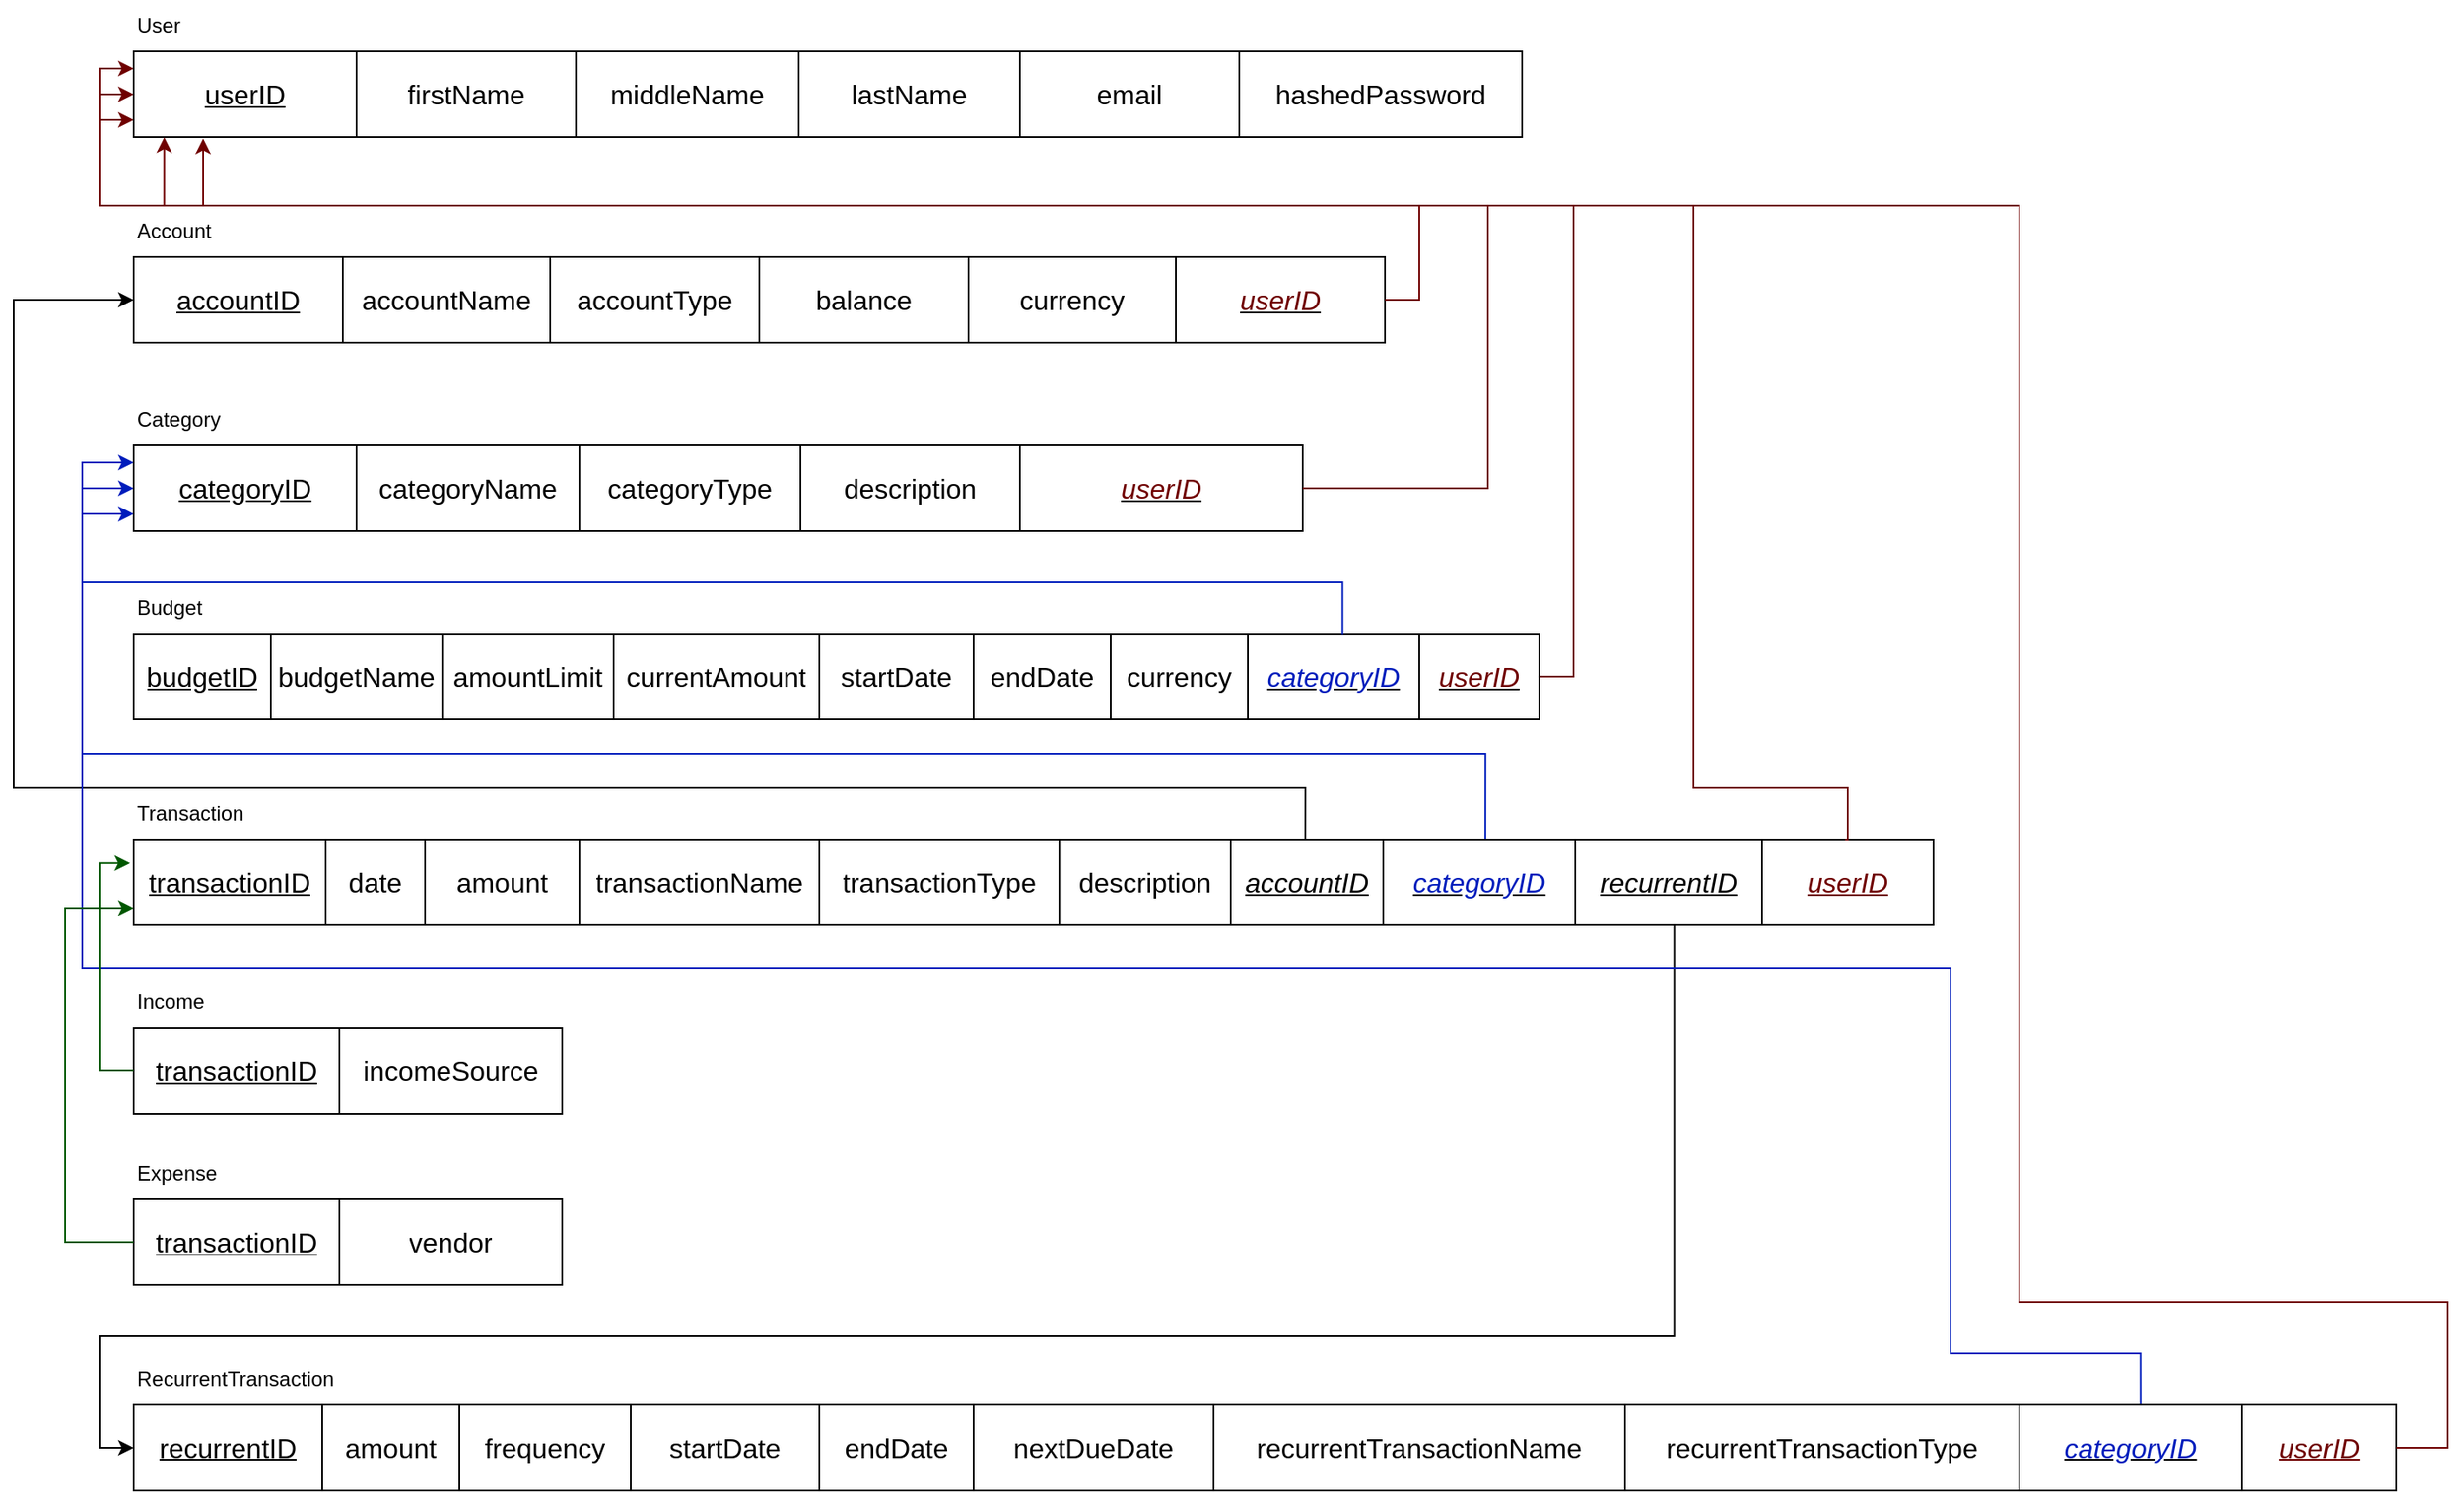 <mxfile version="28.2.1">
  <diagram name="Page-1" id="-Z8uPkYC_VJc0NKGcOIi">
    <mxGraphModel dx="2951" dy="1584" grid="1" gridSize="10" guides="1" tooltips="1" connect="1" arrows="1" fold="1" page="1" pageScale="1" pageWidth="1920" pageHeight="1200" math="0" shadow="0">
      <root>
        <mxCell id="0" />
        <mxCell id="1" parent="0" />
        <mxCell id="GvEmqiyRO5GbLfrJit3r-1" value="" style="shape=table;startSize=0;container=1;collapsible=0;childLayout=tableLayout;fontSize=16;fontStyle=2" vertex="1" parent="1">
          <mxGeometry x="320" y="315" width="730" height="50" as="geometry" />
        </mxCell>
        <mxCell id="GvEmqiyRO5GbLfrJit3r-2" value="" style="shape=tableRow;horizontal=0;startSize=0;swimlaneHead=0;swimlaneBody=0;strokeColor=inherit;top=0;left=0;bottom=0;right=0;collapsible=0;dropTarget=0;fillColor=none;points=[[0,0.5],[1,0.5]];portConstraint=eastwest;fontSize=16;" vertex="1" parent="GvEmqiyRO5GbLfrJit3r-1">
          <mxGeometry width="730" height="50" as="geometry" />
        </mxCell>
        <mxCell id="GvEmqiyRO5GbLfrJit3r-3" value="&lt;font&gt;&lt;u&gt;accountID&lt;/u&gt;&lt;/font&gt;" style="shape=partialRectangle;html=1;whiteSpace=wrap;connectable=0;strokeColor=inherit;overflow=hidden;fillColor=none;top=0;left=0;bottom=0;right=0;pointerEvents=1;fontSize=16;" vertex="1" parent="GvEmqiyRO5GbLfrJit3r-2">
          <mxGeometry width="122" height="50" as="geometry">
            <mxRectangle width="122" height="50" as="alternateBounds" />
          </mxGeometry>
        </mxCell>
        <mxCell id="GvEmqiyRO5GbLfrJit3r-4" value="accountName" style="shape=partialRectangle;html=1;whiteSpace=wrap;connectable=0;strokeColor=inherit;overflow=hidden;fillColor=none;top=0;left=0;bottom=0;right=0;pointerEvents=1;fontSize=16;" vertex="1" parent="GvEmqiyRO5GbLfrJit3r-2">
          <mxGeometry x="122" width="121" height="50" as="geometry">
            <mxRectangle width="121" height="50" as="alternateBounds" />
          </mxGeometry>
        </mxCell>
        <mxCell id="GvEmqiyRO5GbLfrJit3r-5" value="accountType" style="shape=partialRectangle;html=1;whiteSpace=wrap;connectable=0;strokeColor=inherit;overflow=hidden;fillColor=none;top=0;left=0;bottom=0;right=0;pointerEvents=1;fontSize=16;" vertex="1" parent="GvEmqiyRO5GbLfrJit3r-2">
          <mxGeometry x="243" width="122" height="50" as="geometry">
            <mxRectangle width="122" height="50" as="alternateBounds" />
          </mxGeometry>
        </mxCell>
        <mxCell id="GvEmqiyRO5GbLfrJit3r-14" value="balance" style="shape=partialRectangle;html=1;whiteSpace=wrap;connectable=0;strokeColor=inherit;overflow=hidden;fillColor=none;top=0;left=0;bottom=0;right=0;pointerEvents=1;fontSize=16;" vertex="1" parent="GvEmqiyRO5GbLfrJit3r-2">
          <mxGeometry x="365" width="122" height="50" as="geometry">
            <mxRectangle width="122" height="50" as="alternateBounds" />
          </mxGeometry>
        </mxCell>
        <mxCell id="GvEmqiyRO5GbLfrJit3r-15" value="currency" style="shape=partialRectangle;html=1;whiteSpace=wrap;connectable=0;strokeColor=inherit;overflow=hidden;fillColor=none;top=0;left=0;bottom=0;right=0;pointerEvents=1;fontSize=16;" vertex="1" parent="GvEmqiyRO5GbLfrJit3r-2">
          <mxGeometry x="487" width="121" height="50" as="geometry">
            <mxRectangle width="121" height="50" as="alternateBounds" />
          </mxGeometry>
        </mxCell>
        <mxCell id="GvEmqiyRO5GbLfrJit3r-16" value="&lt;i&gt;&lt;u&gt;&lt;font style=&quot;color: rgb(111, 0, 0);&quot;&gt;userID&lt;/font&gt;&lt;/u&gt;&lt;/i&gt;" style="shape=partialRectangle;html=1;whiteSpace=wrap;connectable=0;strokeColor=inherit;overflow=hidden;fillColor=none;top=0;left=0;bottom=0;right=0;pointerEvents=1;fontSize=16;" vertex="1" parent="GvEmqiyRO5GbLfrJit3r-2">
          <mxGeometry x="608" width="122" height="50" as="geometry">
            <mxRectangle width="122" height="50" as="alternateBounds" />
          </mxGeometry>
        </mxCell>
        <mxCell id="GvEmqiyRO5GbLfrJit3r-17" value="" style="shape=table;startSize=0;container=1;collapsible=0;childLayout=tableLayout;fontSize=16;fontStyle=2" vertex="1" parent="1">
          <mxGeometry x="320" y="195" width="810" height="50" as="geometry" />
        </mxCell>
        <mxCell id="GvEmqiyRO5GbLfrJit3r-18" value="" style="shape=tableRow;horizontal=0;startSize=0;swimlaneHead=0;swimlaneBody=0;strokeColor=inherit;top=0;left=0;bottom=0;right=0;collapsible=0;dropTarget=0;fillColor=none;points=[[0,0.5],[1,0.5]];portConstraint=eastwest;fontSize=16;" vertex="1" parent="GvEmqiyRO5GbLfrJit3r-17">
          <mxGeometry width="810" height="50" as="geometry" />
        </mxCell>
        <mxCell id="GvEmqiyRO5GbLfrJit3r-19" value="&lt;u&gt;userID&lt;/u&gt;" style="shape=partialRectangle;html=1;whiteSpace=wrap;connectable=0;strokeColor=inherit;overflow=hidden;fillColor=none;top=0;left=0;bottom=0;right=0;pointerEvents=1;fontSize=16;" vertex="1" parent="GvEmqiyRO5GbLfrJit3r-18">
          <mxGeometry width="130" height="50" as="geometry">
            <mxRectangle width="130" height="50" as="alternateBounds" />
          </mxGeometry>
        </mxCell>
        <mxCell id="GvEmqiyRO5GbLfrJit3r-20" value="firstName" style="shape=partialRectangle;html=1;whiteSpace=wrap;connectable=0;strokeColor=inherit;overflow=hidden;fillColor=none;top=0;left=0;bottom=0;right=0;pointerEvents=1;fontSize=16;" vertex="1" parent="GvEmqiyRO5GbLfrJit3r-18">
          <mxGeometry x="130" width="128" height="50" as="geometry">
            <mxRectangle width="128" height="50" as="alternateBounds" />
          </mxGeometry>
        </mxCell>
        <mxCell id="GvEmqiyRO5GbLfrJit3r-21" value="middleName" style="shape=partialRectangle;html=1;whiteSpace=wrap;connectable=0;strokeColor=inherit;overflow=hidden;fillColor=none;top=0;left=0;bottom=0;right=0;pointerEvents=1;fontSize=16;" vertex="1" parent="GvEmqiyRO5GbLfrJit3r-18">
          <mxGeometry x="258" width="130" height="50" as="geometry">
            <mxRectangle width="130" height="50" as="alternateBounds" />
          </mxGeometry>
        </mxCell>
        <mxCell id="GvEmqiyRO5GbLfrJit3r-22" value="lastName" style="shape=partialRectangle;html=1;whiteSpace=wrap;connectable=0;strokeColor=inherit;overflow=hidden;fillColor=none;top=0;left=0;bottom=0;right=0;pointerEvents=1;fontSize=16;" vertex="1" parent="GvEmqiyRO5GbLfrJit3r-18">
          <mxGeometry x="388" width="129" height="50" as="geometry">
            <mxRectangle width="129" height="50" as="alternateBounds" />
          </mxGeometry>
        </mxCell>
        <mxCell id="GvEmqiyRO5GbLfrJit3r-23" value="email" style="shape=partialRectangle;html=1;whiteSpace=wrap;connectable=0;strokeColor=inherit;overflow=hidden;fillColor=none;top=0;left=0;bottom=0;right=0;pointerEvents=1;fontSize=16;" vertex="1" parent="GvEmqiyRO5GbLfrJit3r-18">
          <mxGeometry x="517" width="128" height="50" as="geometry">
            <mxRectangle width="128" height="50" as="alternateBounds" />
          </mxGeometry>
        </mxCell>
        <mxCell id="GvEmqiyRO5GbLfrJit3r-24" value="hashedPassword" style="shape=partialRectangle;html=1;whiteSpace=wrap;connectable=0;strokeColor=inherit;overflow=hidden;fillColor=none;top=0;left=0;bottom=0;right=0;pointerEvents=1;fontSize=16;" vertex="1" parent="GvEmqiyRO5GbLfrJit3r-18">
          <mxGeometry x="645" width="165" height="50" as="geometry">
            <mxRectangle width="165" height="50" as="alternateBounds" />
          </mxGeometry>
        </mxCell>
        <mxCell id="GvEmqiyRO5GbLfrJit3r-26" value="" style="shape=table;startSize=0;container=1;collapsible=0;childLayout=tableLayout;fontSize=16;fontStyle=2" vertex="1" parent="1">
          <mxGeometry x="320" y="425" width="682" height="50" as="geometry" />
        </mxCell>
        <mxCell id="GvEmqiyRO5GbLfrJit3r-27" value="" style="shape=tableRow;horizontal=0;startSize=0;swimlaneHead=0;swimlaneBody=0;strokeColor=inherit;top=0;left=0;bottom=0;right=0;collapsible=0;dropTarget=0;fillColor=none;points=[[0,0.5],[1,0.5]];portConstraint=eastwest;fontSize=16;" vertex="1" parent="GvEmqiyRO5GbLfrJit3r-26">
          <mxGeometry width="682" height="50" as="geometry" />
        </mxCell>
        <mxCell id="GvEmqiyRO5GbLfrJit3r-28" value="&lt;u&gt;categoryID&lt;/u&gt;" style="shape=partialRectangle;html=1;whiteSpace=wrap;connectable=0;strokeColor=inherit;overflow=hidden;fillColor=none;top=0;left=0;bottom=0;right=0;pointerEvents=1;fontSize=16;" vertex="1" parent="GvEmqiyRO5GbLfrJit3r-27">
          <mxGeometry width="130" height="50" as="geometry">
            <mxRectangle width="130" height="50" as="alternateBounds" />
          </mxGeometry>
        </mxCell>
        <mxCell id="GvEmqiyRO5GbLfrJit3r-30" value="categoryName" style="shape=partialRectangle;html=1;whiteSpace=wrap;connectable=0;strokeColor=inherit;overflow=hidden;fillColor=none;top=0;left=0;bottom=0;right=0;pointerEvents=1;fontSize=16;" vertex="1" parent="GvEmqiyRO5GbLfrJit3r-27">
          <mxGeometry x="130" width="130" height="50" as="geometry">
            <mxRectangle width="130" height="50" as="alternateBounds" />
          </mxGeometry>
        </mxCell>
        <mxCell id="GvEmqiyRO5GbLfrJit3r-31" value="categoryType" style="shape=partialRectangle;html=1;whiteSpace=wrap;connectable=0;strokeColor=inherit;overflow=hidden;fillColor=none;top=0;left=0;bottom=0;right=0;pointerEvents=1;fontSize=16;" vertex="1" parent="GvEmqiyRO5GbLfrJit3r-27">
          <mxGeometry x="260" width="129" height="50" as="geometry">
            <mxRectangle width="129" height="50" as="alternateBounds" />
          </mxGeometry>
        </mxCell>
        <mxCell id="GvEmqiyRO5GbLfrJit3r-32" value="description" style="shape=partialRectangle;html=1;whiteSpace=wrap;connectable=0;strokeColor=inherit;overflow=hidden;fillColor=none;top=0;left=0;bottom=0;right=0;pointerEvents=1;fontSize=16;" vertex="1" parent="GvEmqiyRO5GbLfrJit3r-27">
          <mxGeometry x="389" width="128" height="50" as="geometry">
            <mxRectangle width="128" height="50" as="alternateBounds" />
          </mxGeometry>
        </mxCell>
        <mxCell id="GvEmqiyRO5GbLfrJit3r-33" value="&lt;i&gt;&lt;u&gt;&lt;font style=&quot;color: rgb(111, 0, 0);&quot;&gt;userID&lt;/font&gt;&lt;/u&gt;&lt;/i&gt;" style="shape=partialRectangle;html=1;whiteSpace=wrap;connectable=0;strokeColor=inherit;overflow=hidden;fillColor=none;top=0;left=0;bottom=0;right=0;pointerEvents=1;fontSize=16;" vertex="1" parent="GvEmqiyRO5GbLfrJit3r-27">
          <mxGeometry x="517" width="165" height="50" as="geometry">
            <mxRectangle width="165" height="50" as="alternateBounds" />
          </mxGeometry>
        </mxCell>
        <mxCell id="GvEmqiyRO5GbLfrJit3r-34" value="" style="shape=table;startSize=0;container=1;collapsible=0;childLayout=tableLayout;fontSize=16;fontStyle=0" vertex="1" parent="1">
          <mxGeometry x="320" y="535" width="820" height="50" as="geometry" />
        </mxCell>
        <mxCell id="GvEmqiyRO5GbLfrJit3r-35" value="" style="shape=tableRow;horizontal=0;startSize=0;swimlaneHead=0;swimlaneBody=0;strokeColor=inherit;top=0;left=0;bottom=0;right=0;collapsible=0;dropTarget=0;fillColor=none;points=[[0,0.5],[1,0.5]];portConstraint=eastwest;fontSize=16;" vertex="1" parent="GvEmqiyRO5GbLfrJit3r-34">
          <mxGeometry width="820" height="50" as="geometry" />
        </mxCell>
        <mxCell id="GvEmqiyRO5GbLfrJit3r-36" value="&lt;u&gt;budgetID&lt;/u&gt;" style="shape=partialRectangle;html=1;whiteSpace=wrap;connectable=0;strokeColor=inherit;overflow=hidden;fillColor=none;top=0;left=0;bottom=0;right=0;pointerEvents=1;fontSize=16;" vertex="1" parent="GvEmqiyRO5GbLfrJit3r-35">
          <mxGeometry width="80" height="50" as="geometry">
            <mxRectangle width="80" height="50" as="alternateBounds" />
          </mxGeometry>
        </mxCell>
        <mxCell id="GvEmqiyRO5GbLfrJit3r-37" value="budgetName" style="shape=partialRectangle;html=1;whiteSpace=wrap;connectable=0;strokeColor=inherit;overflow=hidden;fillColor=none;top=0;left=0;bottom=0;right=0;pointerEvents=1;fontSize=16;" vertex="1" parent="GvEmqiyRO5GbLfrJit3r-35">
          <mxGeometry x="80" width="100" height="50" as="geometry">
            <mxRectangle width="100" height="50" as="alternateBounds" />
          </mxGeometry>
        </mxCell>
        <mxCell id="GvEmqiyRO5GbLfrJit3r-38" value="amountLimit" style="shape=partialRectangle;html=1;whiteSpace=wrap;connectable=0;strokeColor=inherit;overflow=hidden;fillColor=none;top=0;left=0;bottom=0;right=0;pointerEvents=1;fontSize=16;" vertex="1" parent="GvEmqiyRO5GbLfrJit3r-35">
          <mxGeometry x="180" width="100" height="50" as="geometry">
            <mxRectangle width="100" height="50" as="alternateBounds" />
          </mxGeometry>
        </mxCell>
        <mxCell id="GvEmqiyRO5GbLfrJit3r-39" value="currentAmount" style="shape=partialRectangle;html=1;whiteSpace=wrap;connectable=0;strokeColor=inherit;overflow=hidden;fillColor=none;top=0;left=0;bottom=0;right=0;pointerEvents=1;fontSize=16;" vertex="1" parent="GvEmqiyRO5GbLfrJit3r-35">
          <mxGeometry x="280" width="120" height="50" as="geometry">
            <mxRectangle width="120" height="50" as="alternateBounds" />
          </mxGeometry>
        </mxCell>
        <mxCell id="GvEmqiyRO5GbLfrJit3r-40" value="startDate" style="shape=partialRectangle;html=1;whiteSpace=wrap;connectable=0;strokeColor=inherit;overflow=hidden;fillColor=none;top=0;left=0;bottom=0;right=0;pointerEvents=1;fontSize=16;" vertex="1" parent="GvEmqiyRO5GbLfrJit3r-35">
          <mxGeometry x="400" width="90" height="50" as="geometry">
            <mxRectangle width="90" height="50" as="alternateBounds" />
          </mxGeometry>
        </mxCell>
        <mxCell id="GvEmqiyRO5GbLfrJit3r-41" value="endDate" style="shape=partialRectangle;html=1;whiteSpace=wrap;connectable=0;strokeColor=inherit;overflow=hidden;fillColor=none;top=0;left=0;bottom=0;right=0;pointerEvents=1;fontSize=16;" vertex="1" parent="GvEmqiyRO5GbLfrJit3r-35">
          <mxGeometry x="490" width="80" height="50" as="geometry">
            <mxRectangle width="80" height="50" as="alternateBounds" />
          </mxGeometry>
        </mxCell>
        <mxCell id="GvEmqiyRO5GbLfrJit3r-42" value="currency" style="shape=partialRectangle;html=1;whiteSpace=wrap;connectable=0;strokeColor=inherit;overflow=hidden;fillColor=none;top=0;left=0;bottom=0;right=0;pointerEvents=1;fontSize=16;" vertex="1" parent="GvEmqiyRO5GbLfrJit3r-35">
          <mxGeometry x="570" width="80" height="50" as="geometry">
            <mxRectangle width="80" height="50" as="alternateBounds" />
          </mxGeometry>
        </mxCell>
        <mxCell id="GvEmqiyRO5GbLfrJit3r-43" value="&lt;i&gt;&lt;u&gt;&lt;font style=&quot;color: rgb(0, 29, 188);&quot;&gt;categoryID&lt;/font&gt;&lt;/u&gt;&lt;/i&gt;" style="shape=partialRectangle;html=1;whiteSpace=wrap;connectable=0;strokeColor=inherit;overflow=hidden;fillColor=none;top=0;left=0;bottom=0;right=0;pointerEvents=1;fontSize=16;" vertex="1" parent="GvEmqiyRO5GbLfrJit3r-35">
          <mxGeometry x="650" width="100" height="50" as="geometry">
            <mxRectangle width="100" height="50" as="alternateBounds" />
          </mxGeometry>
        </mxCell>
        <mxCell id="GvEmqiyRO5GbLfrJit3r-44" value="&lt;i&gt;&lt;u&gt;&lt;font style=&quot;color: rgb(111, 0, 0);&quot;&gt;userID&lt;/font&gt;&lt;/u&gt;&lt;/i&gt;" style="shape=partialRectangle;html=1;whiteSpace=wrap;connectable=0;strokeColor=inherit;overflow=hidden;fillColor=none;top=0;left=0;bottom=0;right=0;pointerEvents=1;fontSize=16;" vertex="1" parent="GvEmqiyRO5GbLfrJit3r-35">
          <mxGeometry x="750" width="70" height="50" as="geometry">
            <mxRectangle width="70" height="50" as="alternateBounds" />
          </mxGeometry>
        </mxCell>
        <mxCell id="GvEmqiyRO5GbLfrJit3r-106" style="edgeStyle=orthogonalEdgeStyle;rounded=0;orthogonalLoop=1;jettySize=auto;html=1;exitX=0.856;exitY=0.98;exitDx=0;exitDy=0;exitPerimeter=0;" edge="1" parent="1" source="GvEmqiyRO5GbLfrJit3r-46" target="GvEmqiyRO5GbLfrJit3r-84">
          <mxGeometry relative="1" as="geometry">
            <Array as="points">
              <mxPoint x="1219" y="945" />
              <mxPoint x="300" y="945" />
              <mxPoint x="300" y="1010" />
            </Array>
          </mxGeometry>
        </mxCell>
        <mxCell id="GvEmqiyRO5GbLfrJit3r-107" style="edgeStyle=orthogonalEdgeStyle;rounded=0;orthogonalLoop=1;jettySize=auto;html=1;entryX=0;entryY=0.2;entryDx=0;entryDy=0;exitX=0.751;exitY=0.004;exitDx=0;exitDy=0;exitPerimeter=0;entryPerimeter=0;fillColor=#0050ef;strokeColor=#001DBC;" edge="1" parent="1" source="GvEmqiyRO5GbLfrJit3r-46" target="GvEmqiyRO5GbLfrJit3r-27">
          <mxGeometry relative="1" as="geometry">
            <Array as="points">
              <mxPoint x="1109" y="605" />
              <mxPoint x="290" y="605" />
              <mxPoint x="290" y="435" />
            </Array>
          </mxGeometry>
        </mxCell>
        <mxCell id="GvEmqiyRO5GbLfrJit3r-109" style="edgeStyle=orthogonalEdgeStyle;rounded=0;orthogonalLoop=1;jettySize=auto;html=1;entryX=0;entryY=0.5;entryDx=0;entryDy=0;exitX=0.651;exitY=0.02;exitDx=0;exitDy=0;exitPerimeter=0;" edge="1" parent="1" source="GvEmqiyRO5GbLfrJit3r-46" target="GvEmqiyRO5GbLfrJit3r-2">
          <mxGeometry relative="1" as="geometry">
            <Array as="points">
              <mxPoint x="1004" y="625" />
              <mxPoint x="250" y="625" />
              <mxPoint x="250" y="340" />
            </Array>
          </mxGeometry>
        </mxCell>
        <mxCell id="GvEmqiyRO5GbLfrJit3r-45" value="" style="shape=table;startSize=0;container=1;collapsible=0;childLayout=tableLayout;fontSize=16;fontStyle=0" vertex="1" parent="1">
          <mxGeometry x="320" y="655" width="1050" height="50" as="geometry" />
        </mxCell>
        <mxCell id="GvEmqiyRO5GbLfrJit3r-46" value="" style="shape=tableRow;horizontal=0;startSize=0;swimlaneHead=0;swimlaneBody=0;strokeColor=inherit;top=0;left=0;bottom=0;right=0;collapsible=0;dropTarget=0;fillColor=none;points=[[0,0.5],[1,0.5]];portConstraint=eastwest;fontSize=16;" vertex="1" parent="GvEmqiyRO5GbLfrJit3r-45">
          <mxGeometry width="1050" height="50" as="geometry" />
        </mxCell>
        <mxCell id="GvEmqiyRO5GbLfrJit3r-47" value="&lt;u&gt;transactionID&lt;/u&gt;" style="shape=partialRectangle;html=1;whiteSpace=wrap;connectable=0;strokeColor=inherit;overflow=hidden;fillColor=none;top=0;left=0;bottom=0;right=0;pointerEvents=1;fontSize=16;" vertex="1" parent="GvEmqiyRO5GbLfrJit3r-46">
          <mxGeometry width="112" height="50" as="geometry">
            <mxRectangle width="112" height="50" as="alternateBounds" />
          </mxGeometry>
        </mxCell>
        <mxCell id="GvEmqiyRO5GbLfrJit3r-48" value="date" style="shape=partialRectangle;html=1;whiteSpace=wrap;connectable=0;strokeColor=inherit;overflow=hidden;fillColor=none;top=0;left=0;bottom=0;right=0;pointerEvents=1;fontSize=16;" vertex="1" parent="GvEmqiyRO5GbLfrJit3r-46">
          <mxGeometry x="112" width="58" height="50" as="geometry">
            <mxRectangle width="58" height="50" as="alternateBounds" />
          </mxGeometry>
        </mxCell>
        <mxCell id="GvEmqiyRO5GbLfrJit3r-49" value="amount" style="shape=partialRectangle;html=1;whiteSpace=wrap;connectable=0;strokeColor=inherit;overflow=hidden;fillColor=none;top=0;left=0;bottom=0;right=0;pointerEvents=1;fontSize=16;" vertex="1" parent="GvEmqiyRO5GbLfrJit3r-46">
          <mxGeometry x="170" width="90" height="50" as="geometry">
            <mxRectangle width="90" height="50" as="alternateBounds" />
          </mxGeometry>
        </mxCell>
        <mxCell id="GvEmqiyRO5GbLfrJit3r-50" value="transactionName" style="shape=partialRectangle;html=1;whiteSpace=wrap;connectable=0;strokeColor=inherit;overflow=hidden;fillColor=none;top=0;left=0;bottom=0;right=0;pointerEvents=1;fontSize=16;" vertex="1" parent="GvEmqiyRO5GbLfrJit3r-46">
          <mxGeometry x="260" width="140" height="50" as="geometry">
            <mxRectangle width="140" height="50" as="alternateBounds" />
          </mxGeometry>
        </mxCell>
        <mxCell id="GvEmqiyRO5GbLfrJit3r-51" value="transactionType" style="shape=partialRectangle;html=1;whiteSpace=wrap;connectable=0;strokeColor=inherit;overflow=hidden;fillColor=none;top=0;left=0;bottom=0;right=0;pointerEvents=1;fontSize=16;" vertex="1" parent="GvEmqiyRO5GbLfrJit3r-46">
          <mxGeometry x="400" width="140" height="50" as="geometry">
            <mxRectangle width="140" height="50" as="alternateBounds" />
          </mxGeometry>
        </mxCell>
        <mxCell id="GvEmqiyRO5GbLfrJit3r-52" value="description" style="shape=partialRectangle;html=1;whiteSpace=wrap;connectable=0;strokeColor=inherit;overflow=hidden;fillColor=none;top=0;left=0;bottom=0;right=0;pointerEvents=1;fontSize=16;" vertex="1" parent="GvEmqiyRO5GbLfrJit3r-46">
          <mxGeometry x="540" width="100" height="50" as="geometry">
            <mxRectangle width="100" height="50" as="alternateBounds" />
          </mxGeometry>
        </mxCell>
        <mxCell id="GvEmqiyRO5GbLfrJit3r-53" value="&lt;i style=&quot;&quot;&gt;&lt;u style=&quot;&quot;&gt;accountID&lt;/u&gt;&lt;/i&gt;" style="shape=partialRectangle;html=1;whiteSpace=wrap;connectable=0;strokeColor=inherit;overflow=hidden;fillColor=none;top=0;left=0;bottom=0;right=0;pointerEvents=1;fontSize=16;" vertex="1" parent="GvEmqiyRO5GbLfrJit3r-46">
          <mxGeometry x="640" width="89" height="50" as="geometry">
            <mxRectangle width="89" height="50" as="alternateBounds" />
          </mxGeometry>
        </mxCell>
        <mxCell id="GvEmqiyRO5GbLfrJit3r-54" value="&lt;i&gt;&lt;u&gt;&lt;font style=&quot;color: rgb(0, 29, 188);&quot;&gt;categoryID&lt;/font&gt;&lt;/u&gt;&lt;/i&gt;" style="shape=partialRectangle;html=1;whiteSpace=wrap;connectable=0;strokeColor=inherit;overflow=hidden;fillColor=none;top=0;left=0;bottom=0;right=0;pointerEvents=1;fontSize=16;" vertex="1" parent="GvEmqiyRO5GbLfrJit3r-46">
          <mxGeometry x="729" width="112" height="50" as="geometry">
            <mxRectangle width="112" height="50" as="alternateBounds" />
          </mxGeometry>
        </mxCell>
        <mxCell id="GvEmqiyRO5GbLfrJit3r-55" value="&lt;u&gt;&lt;i&gt;recurrentID&lt;/i&gt;&lt;/u&gt;" style="shape=partialRectangle;html=1;whiteSpace=wrap;connectable=0;strokeColor=inherit;overflow=hidden;fillColor=none;top=0;left=0;bottom=0;right=0;pointerEvents=1;fontSize=16;" vertex="1" parent="GvEmqiyRO5GbLfrJit3r-46">
          <mxGeometry x="841" width="109" height="50" as="geometry">
            <mxRectangle width="109" height="50" as="alternateBounds" />
          </mxGeometry>
        </mxCell>
        <mxCell id="GvEmqiyRO5GbLfrJit3r-62" value="&lt;span style=&quot;font-family: monospace; font-size: 0px; text-align: start; text-wrap-mode: nowrap;&quot;&gt;&lt;font style=&quot;color: rgb(111, 0, 0);&quot;&gt;&lt;i style=&quot;font-family: Helvetica; font-size: 16px; text-align: center; text-wrap-mode: wrap;&quot;&gt;&lt;u style=&quot;&quot;&gt;userID&lt;/u&gt;&lt;/i&gt;3CmxGraphModel%3E%3Croot%3E%3CmxCell%20id%3D%220%22%2F%3E%3CmxCell%20id%3D%221%22%20parent%3D%220%22%2F%3E%3CmxCell%20id%3D%222%22%20value%3D%22%26lt%3Bi%26gt%3B%26lt%3Bu%26gt%3BuserID%26lt%3B%2Fu%26gt%3B%26lt%3B%2Fi%26gt%3B%22%20style%3D%22shape%3DpartialRectangle%3Bhtml%3D1%3BwhiteSpace%3Dwrap%3Bconnectable%3D0%3BstrokeColor%3Dinherit%3Boverflow%3Dhidden%3BfillColor%3Dnone%3Btop%3D0%3Bleft%3D0%3Bbottom%3D0%3Bright%3D0%3BpointerEvents%3D1%3BfontSize%3D16%3B%22%20vertex%3D%221%22%20parent%3D%221%22%3E%3CmxGeometry%20x%3D%22881%22%20y%3D%22550%22%20width%3D%2279%22%20height%3D%2250%22%20as%3D%22geometry%22%3E%3CmxRectangle%20width%3D%2279%22%20height%3D%2250%22%20as%3D%22alternateBounds%22%2F%3E%3C%2FmxGeometry%3E%3C%2FmxCell%3E%3C%2Froot%3E%3C%2FmxGraphModel%3E&lt;/font&gt;&lt;/span&gt;" style="shape=partialRectangle;html=1;whiteSpace=wrap;connectable=0;strokeColor=inherit;overflow=hidden;fillColor=none;top=0;left=0;bottom=0;right=0;pointerEvents=1;fontSize=16;" vertex="1" parent="GvEmqiyRO5GbLfrJit3r-46">
          <mxGeometry x="950" width="100" height="50" as="geometry">
            <mxRectangle width="100" height="50" as="alternateBounds" />
          </mxGeometry>
        </mxCell>
        <mxCell id="GvEmqiyRO5GbLfrJit3r-56" value="Account" style="text;html=1;align=left;verticalAlign=middle;resizable=0;points=[];autosize=1;strokeColor=none;fillColor=none;" vertex="1" parent="1">
          <mxGeometry x="320" y="285" width="70" height="30" as="geometry" />
        </mxCell>
        <mxCell id="GvEmqiyRO5GbLfrJit3r-58" value="User" style="text;html=1;align=left;verticalAlign=middle;resizable=0;points=[];autosize=1;strokeColor=none;fillColor=none;" vertex="1" parent="1">
          <mxGeometry x="320" y="165" width="50" height="30" as="geometry" />
        </mxCell>
        <mxCell id="GvEmqiyRO5GbLfrJit3r-59" value="Category" style="text;html=1;align=left;verticalAlign=middle;resizable=0;points=[];autosize=1;strokeColor=none;fillColor=none;" vertex="1" parent="1">
          <mxGeometry x="320" y="395" width="70" height="30" as="geometry" />
        </mxCell>
        <mxCell id="GvEmqiyRO5GbLfrJit3r-60" value="Budget" style="text;html=1;align=left;verticalAlign=middle;resizable=0;points=[];autosize=1;strokeColor=none;fillColor=none;" vertex="1" parent="1">
          <mxGeometry x="320" y="505" width="60" height="30" as="geometry" />
        </mxCell>
        <mxCell id="GvEmqiyRO5GbLfrJit3r-61" value="Transaction" style="text;html=1;align=left;verticalAlign=middle;resizable=0;points=[];autosize=1;strokeColor=none;fillColor=none;" vertex="1" parent="1">
          <mxGeometry x="320" y="625" width="90" height="30" as="geometry" />
        </mxCell>
        <mxCell id="GvEmqiyRO5GbLfrJit3r-64" value="Income" style="text;html=1;align=left;verticalAlign=middle;resizable=0;points=[];autosize=1;strokeColor=none;fillColor=none;" vertex="1" parent="1">
          <mxGeometry x="320" y="735" width="60" height="30" as="geometry" />
        </mxCell>
        <mxCell id="GvEmqiyRO5GbLfrJit3r-66" value="" style="shape=table;startSize=0;container=1;collapsible=0;childLayout=tableLayout;fontSize=16;fontStyle=0" vertex="1" parent="1">
          <mxGeometry x="320" y="765" width="250" height="50" as="geometry" />
        </mxCell>
        <mxCell id="GvEmqiyRO5GbLfrJit3r-67" value="" style="shape=tableRow;horizontal=0;startSize=0;swimlaneHead=0;swimlaneBody=0;strokeColor=inherit;top=0;left=0;bottom=0;right=0;collapsible=0;dropTarget=0;fillColor=none;points=[[0,0.5],[1,0.5]];portConstraint=eastwest;fontSize=16;" vertex="1" parent="GvEmqiyRO5GbLfrJit3r-66">
          <mxGeometry width="250" height="50" as="geometry" />
        </mxCell>
        <mxCell id="GvEmqiyRO5GbLfrJit3r-68" value="&lt;u&gt;transactionID&lt;/u&gt;" style="shape=partialRectangle;html=1;whiteSpace=wrap;connectable=0;strokeColor=inherit;overflow=hidden;fillColor=none;top=0;left=0;bottom=0;right=0;pointerEvents=1;fontSize=16;" vertex="1" parent="GvEmqiyRO5GbLfrJit3r-67">
          <mxGeometry width="120" height="50" as="geometry">
            <mxRectangle width="120" height="50" as="alternateBounds" />
          </mxGeometry>
        </mxCell>
        <mxCell id="GvEmqiyRO5GbLfrJit3r-69" value="incomeSource" style="shape=partialRectangle;html=1;whiteSpace=wrap;connectable=0;strokeColor=inherit;overflow=hidden;fillColor=none;top=0;left=0;bottom=0;right=0;pointerEvents=1;fontSize=16;" vertex="1" parent="GvEmqiyRO5GbLfrJit3r-67">
          <mxGeometry x="120" width="130" height="50" as="geometry">
            <mxRectangle width="130" height="50" as="alternateBounds" />
          </mxGeometry>
        </mxCell>
        <mxCell id="GvEmqiyRO5GbLfrJit3r-78" value="Expense" style="text;html=1;align=left;verticalAlign=middle;resizable=0;points=[];autosize=1;strokeColor=none;fillColor=none;" vertex="1" parent="1">
          <mxGeometry x="320" y="835" width="70" height="30" as="geometry" />
        </mxCell>
        <mxCell id="GvEmqiyRO5GbLfrJit3r-79" value="" style="shape=table;startSize=0;container=1;collapsible=0;childLayout=tableLayout;fontSize=16;fontStyle=0" vertex="1" parent="1">
          <mxGeometry x="320" y="865" width="250" height="50" as="geometry" />
        </mxCell>
        <mxCell id="GvEmqiyRO5GbLfrJit3r-80" value="" style="shape=tableRow;horizontal=0;startSize=0;swimlaneHead=0;swimlaneBody=0;strokeColor=inherit;top=0;left=0;bottom=0;right=0;collapsible=0;dropTarget=0;fillColor=none;points=[[0,0.5],[1,0.5]];portConstraint=eastwest;fontSize=16;" vertex="1" parent="GvEmqiyRO5GbLfrJit3r-79">
          <mxGeometry width="250" height="50" as="geometry" />
        </mxCell>
        <mxCell id="GvEmqiyRO5GbLfrJit3r-81" value="&lt;u&gt;transactionID&lt;/u&gt;" style="shape=partialRectangle;html=1;whiteSpace=wrap;connectable=0;strokeColor=inherit;overflow=hidden;fillColor=none;top=0;left=0;bottom=0;right=0;pointerEvents=1;fontSize=16;" vertex="1" parent="GvEmqiyRO5GbLfrJit3r-80">
          <mxGeometry width="120" height="50" as="geometry">
            <mxRectangle width="120" height="50" as="alternateBounds" />
          </mxGeometry>
        </mxCell>
        <mxCell id="GvEmqiyRO5GbLfrJit3r-82" value="vendor" style="shape=partialRectangle;html=1;whiteSpace=wrap;connectable=0;strokeColor=inherit;overflow=hidden;fillColor=none;top=0;left=0;bottom=0;right=0;pointerEvents=1;fontSize=16;" vertex="1" parent="GvEmqiyRO5GbLfrJit3r-80">
          <mxGeometry x="120" width="130" height="50" as="geometry">
            <mxRectangle width="130" height="50" as="alternateBounds" />
          </mxGeometry>
        </mxCell>
        <mxCell id="GvEmqiyRO5GbLfrJit3r-110" style="edgeStyle=orthogonalEdgeStyle;rounded=0;orthogonalLoop=1;jettySize=auto;html=1;entryX=0;entryY=0.5;entryDx=0;entryDy=0;exitX=0.887;exitY=0.012;exitDx=0;exitDy=0;exitPerimeter=0;fillColor=#0050ef;strokeColor=#001DBC;" edge="1" parent="1" source="GvEmqiyRO5GbLfrJit3r-84" target="GvEmqiyRO5GbLfrJit3r-27">
          <mxGeometry relative="1" as="geometry">
            <Array as="points">
              <mxPoint x="1491" y="955" />
              <mxPoint x="1380" y="955" />
              <mxPoint x="1380" y="730" />
              <mxPoint x="290" y="730" />
              <mxPoint x="290" y="450" />
            </Array>
          </mxGeometry>
        </mxCell>
        <mxCell id="GvEmqiyRO5GbLfrJit3r-83" value="" style="shape=table;startSize=0;container=1;collapsible=0;childLayout=tableLayout;fontSize=16;fontStyle=0" vertex="1" parent="1">
          <mxGeometry x="320" y="985" width="1320" height="50" as="geometry" />
        </mxCell>
        <mxCell id="GvEmqiyRO5GbLfrJit3r-84" value="" style="shape=tableRow;horizontal=0;startSize=0;swimlaneHead=0;swimlaneBody=0;strokeColor=inherit;top=0;left=0;bottom=0;right=0;collapsible=0;dropTarget=0;fillColor=none;points=[[0,0.5],[1,0.5]];portConstraint=eastwest;fontSize=16;" vertex="1" parent="GvEmqiyRO5GbLfrJit3r-83">
          <mxGeometry width="1320" height="50" as="geometry" />
        </mxCell>
        <mxCell id="GvEmqiyRO5GbLfrJit3r-85" value="&lt;u&gt;recurrentID&lt;/u&gt;" style="shape=partialRectangle;html=1;whiteSpace=wrap;connectable=0;strokeColor=inherit;overflow=hidden;fillColor=none;top=0;left=0;bottom=0;right=0;pointerEvents=1;fontSize=16;" vertex="1" parent="GvEmqiyRO5GbLfrJit3r-84">
          <mxGeometry width="110" height="50" as="geometry">
            <mxRectangle width="110" height="50" as="alternateBounds" />
          </mxGeometry>
        </mxCell>
        <mxCell id="GvEmqiyRO5GbLfrJit3r-86" value="amount" style="shape=partialRectangle;html=1;whiteSpace=wrap;connectable=0;strokeColor=inherit;overflow=hidden;fillColor=none;top=0;left=0;bottom=0;right=0;pointerEvents=1;fontSize=16;" vertex="1" parent="GvEmqiyRO5GbLfrJit3r-84">
          <mxGeometry x="110" width="80" height="50" as="geometry">
            <mxRectangle width="80" height="50" as="alternateBounds" />
          </mxGeometry>
        </mxCell>
        <mxCell id="GvEmqiyRO5GbLfrJit3r-87" value="frequency" style="shape=partialRectangle;html=1;whiteSpace=wrap;connectable=0;strokeColor=inherit;overflow=hidden;fillColor=none;top=0;left=0;bottom=0;right=0;pointerEvents=1;fontSize=16;" vertex="1" parent="GvEmqiyRO5GbLfrJit3r-84">
          <mxGeometry x="190" width="100" height="50" as="geometry">
            <mxRectangle width="100" height="50" as="alternateBounds" />
          </mxGeometry>
        </mxCell>
        <mxCell id="GvEmqiyRO5GbLfrJit3r-88" value="startDate" style="shape=partialRectangle;html=1;whiteSpace=wrap;connectable=0;strokeColor=inherit;overflow=hidden;fillColor=none;top=0;left=0;bottom=0;right=0;pointerEvents=1;fontSize=16;" vertex="1" parent="GvEmqiyRO5GbLfrJit3r-84">
          <mxGeometry x="290" width="110" height="50" as="geometry">
            <mxRectangle width="110" height="50" as="alternateBounds" />
          </mxGeometry>
        </mxCell>
        <mxCell id="GvEmqiyRO5GbLfrJit3r-89" value="endDate" style="shape=partialRectangle;html=1;whiteSpace=wrap;connectable=0;strokeColor=inherit;overflow=hidden;fillColor=none;top=0;left=0;bottom=0;right=0;pointerEvents=1;fontSize=16;" vertex="1" parent="GvEmqiyRO5GbLfrJit3r-84">
          <mxGeometry x="400" width="90" height="50" as="geometry">
            <mxRectangle width="90" height="50" as="alternateBounds" />
          </mxGeometry>
        </mxCell>
        <mxCell id="GvEmqiyRO5GbLfrJit3r-90" value="nextDueDate" style="shape=partialRectangle;html=1;whiteSpace=wrap;connectable=0;strokeColor=inherit;overflow=hidden;fillColor=none;top=0;left=0;bottom=0;right=0;pointerEvents=1;fontSize=16;" vertex="1" parent="GvEmqiyRO5GbLfrJit3r-84">
          <mxGeometry x="490" width="140" height="50" as="geometry">
            <mxRectangle width="140" height="50" as="alternateBounds" />
          </mxGeometry>
        </mxCell>
        <mxCell id="GvEmqiyRO5GbLfrJit3r-97" value="recurrentTransactionName" style="shape=partialRectangle;html=1;whiteSpace=wrap;connectable=0;strokeColor=inherit;overflow=hidden;fillColor=none;top=0;left=0;bottom=0;right=0;pointerEvents=1;fontSize=16;" vertex="1" parent="GvEmqiyRO5GbLfrJit3r-84">
          <mxGeometry x="630" width="240" height="50" as="geometry">
            <mxRectangle width="240" height="50" as="alternateBounds" />
          </mxGeometry>
        </mxCell>
        <mxCell id="GvEmqiyRO5GbLfrJit3r-92" value="recurrentTransactionType" style="shape=partialRectangle;html=1;whiteSpace=wrap;connectable=0;strokeColor=inherit;overflow=hidden;fillColor=none;top=0;left=0;bottom=0;right=0;pointerEvents=1;fontSize=16;" vertex="1" parent="GvEmqiyRO5GbLfrJit3r-84">
          <mxGeometry x="870" width="230" height="50" as="geometry">
            <mxRectangle width="230" height="50" as="alternateBounds" />
          </mxGeometry>
        </mxCell>
        <mxCell id="GvEmqiyRO5GbLfrJit3r-93" value="&lt;u&gt;&lt;i&gt;&lt;font style=&quot;color: rgb(0, 29, 188);&quot;&gt;categoryID&lt;/font&gt;&lt;/i&gt;&lt;/u&gt;" style="shape=partialRectangle;html=1;whiteSpace=wrap;connectable=0;strokeColor=inherit;overflow=hidden;fillColor=none;top=0;left=0;bottom=0;right=0;pointerEvents=1;fontSize=16;" vertex="1" parent="GvEmqiyRO5GbLfrJit3r-84">
          <mxGeometry x="1100" width="130" height="50" as="geometry">
            <mxRectangle width="130" height="50" as="alternateBounds" />
          </mxGeometry>
        </mxCell>
        <mxCell id="GvEmqiyRO5GbLfrJit3r-94" value="&lt;span style=&quot;font-family: monospace; font-size: 0px; text-align: start; text-wrap-mode: nowrap;&quot;&gt;&lt;font style=&quot;color: rgb(111, 0, 0);&quot;&gt;&lt;i style=&quot;font-family: Helvetica; font-size: 16px; text-align: center; text-wrap-mode: wrap;&quot;&gt;&lt;u style=&quot;&quot;&gt;userID&lt;/u&gt;&lt;/i&gt;3CmxGraphModel%3E%3Croot%3E%3CmxCell%20id%3D%220%22%2F%3E%3CmxCell%20id%3D%221%22%20parent%3D%220%22%2F%3E%3CmxCell%20id%3D%222%22%20value%3D%22%26lt%3Bi%26gt%3B%26lt%3Bu%26gt%3BuserID%26lt%3B%2Fu%26gt%3B%26lt%3B%2Fi%26gt%3B%22%20style%3D%22shape%3DpartialRectangle%3Bhtml%3D1%3BwhiteSpace%3Dwrap%3Bconnectable%3D0%3BstrokeColor%3Dinherit%3Boverflow%3Dhidden%3BfillColor%3Dnone%3Btop%3D0%3Bleft%3D0%3Bbottom%3D0%3Bright%3D0%3BpointerEvents%3D1%3BfontSize%3D16%3B%22%20vertex%3D%221%22%20parent%3D%221%22%3E%3CmxGeometry%20x%3D%22881%22%20y%3D%22550%22%20width%3D%2279%22%20height%3D%2250%22%20as%3D%22geometry%22%3E%3CmxRectangle%20width%3D%2279%22%20height%3D%2250%22%20as%3D%22alternateBounds%22%2F%3E%3C%2FmxGeometry%3E%3C%2FmxCell%3E%3C%2Froot%3E%3C%2FmxGraphModel%3E&lt;/font&gt;&lt;/span&gt;" style="shape=partialRectangle;html=1;whiteSpace=wrap;connectable=0;strokeColor=inherit;overflow=hidden;fillColor=none;top=0;left=0;bottom=0;right=0;pointerEvents=1;fontSize=16;" vertex="1" parent="GvEmqiyRO5GbLfrJit3r-84">
          <mxGeometry x="1230" width="90" height="50" as="geometry">
            <mxRectangle width="90" height="50" as="alternateBounds" />
          </mxGeometry>
        </mxCell>
        <mxCell id="GvEmqiyRO5GbLfrJit3r-95" value="RecurrentTransaction" style="text;html=1;align=left;verticalAlign=middle;resizable=0;points=[];autosize=1;strokeColor=none;fillColor=none;" vertex="1" parent="1">
          <mxGeometry x="320" y="955" width="140" height="30" as="geometry" />
        </mxCell>
        <mxCell id="GvEmqiyRO5GbLfrJit3r-101" style="edgeStyle=orthogonalEdgeStyle;rounded=0;orthogonalLoop=1;jettySize=auto;html=1;exitX=1;exitY=0.5;exitDx=0;exitDy=0;fillColor=#a20025;strokeColor=#6F0000;" edge="1" parent="1" source="GvEmqiyRO5GbLfrJit3r-2" target="GvEmqiyRO5GbLfrJit3r-18">
          <mxGeometry relative="1" as="geometry">
            <Array as="points">
              <mxPoint x="1070" y="340" />
              <mxPoint x="1070" y="285" />
              <mxPoint x="300" y="285" />
              <mxPoint x="300" y="220" />
            </Array>
          </mxGeometry>
        </mxCell>
        <mxCell id="GvEmqiyRO5GbLfrJit3r-102" style="edgeStyle=orthogonalEdgeStyle;rounded=0;orthogonalLoop=1;jettySize=auto;html=1;exitX=1;exitY=0.5;exitDx=0;exitDy=0;entryX=0;entryY=0.8;entryDx=0;entryDy=0;entryPerimeter=0;fillColor=#a20025;strokeColor=#6F0000;" edge="1" parent="1" source="GvEmqiyRO5GbLfrJit3r-27" target="GvEmqiyRO5GbLfrJit3r-18">
          <mxGeometry relative="1" as="geometry">
            <Array as="points">
              <mxPoint x="1110" y="450" />
              <mxPoint x="1110" y="285" />
              <mxPoint x="300" y="285" />
              <mxPoint x="300" y="235" />
            </Array>
          </mxGeometry>
        </mxCell>
        <mxCell id="GvEmqiyRO5GbLfrJit3r-103" style="edgeStyle=orthogonalEdgeStyle;rounded=0;orthogonalLoop=1;jettySize=auto;html=1;entryX=0;entryY=0.2;entryDx=0;entryDy=0;entryPerimeter=0;exitX=1;exitY=0.5;exitDx=0;exitDy=0;fillColor=#a20025;strokeColor=#6F0000;" edge="1" parent="1" source="GvEmqiyRO5GbLfrJit3r-35" target="GvEmqiyRO5GbLfrJit3r-18">
          <mxGeometry relative="1" as="geometry">
            <Array as="points">
              <mxPoint x="1160" y="560" />
              <mxPoint x="1160" y="285" />
              <mxPoint x="300" y="285" />
              <mxPoint x="300" y="205" />
            </Array>
          </mxGeometry>
        </mxCell>
        <mxCell id="GvEmqiyRO5GbLfrJit3r-104" style="edgeStyle=orthogonalEdgeStyle;rounded=0;orthogonalLoop=1;jettySize=auto;html=1;exitX=0.951;exitY=0;exitDx=0;exitDy=0;entryX=0.022;entryY=1.002;entryDx=0;entryDy=0;entryPerimeter=0;exitPerimeter=0;fillColor=#a20025;strokeColor=#6F0000;" edge="1" parent="1" source="GvEmqiyRO5GbLfrJit3r-46" target="GvEmqiyRO5GbLfrJit3r-18">
          <mxGeometry relative="1" as="geometry">
            <Array as="points">
              <mxPoint x="1320" y="655" />
              <mxPoint x="1320" y="625" />
              <mxPoint x="1230" y="625" />
              <mxPoint x="1230" y="285" />
              <mxPoint x="338" y="285" />
            </Array>
          </mxGeometry>
        </mxCell>
        <mxCell id="GvEmqiyRO5GbLfrJit3r-105" style="edgeStyle=orthogonalEdgeStyle;rounded=0;orthogonalLoop=1;jettySize=auto;html=1;entryX=0.05;entryY=1.017;entryDx=0;entryDy=0;entryPerimeter=0;exitX=1;exitY=0.5;exitDx=0;exitDy=0;fillColor=#a20025;strokeColor=#6F0000;" edge="1" parent="1" source="GvEmqiyRO5GbLfrJit3r-84" target="GvEmqiyRO5GbLfrJit3r-18">
          <mxGeometry relative="1" as="geometry">
            <Array as="points">
              <mxPoint x="1670" y="1010" />
              <mxPoint x="1670" y="925" />
              <mxPoint x="1420" y="925" />
              <mxPoint x="1420" y="285" />
              <mxPoint x="361" y="285" />
            </Array>
          </mxGeometry>
        </mxCell>
        <mxCell id="GvEmqiyRO5GbLfrJit3r-108" style="edgeStyle=orthogonalEdgeStyle;rounded=0;orthogonalLoop=1;jettySize=auto;html=1;exitX=0.86;exitY=0.004;exitDx=0;exitDy=0;exitPerimeter=0;fillColor=#0050ef;strokeColor=#001DBC;" edge="1" parent="1" source="GvEmqiyRO5GbLfrJit3r-35">
          <mxGeometry relative="1" as="geometry">
            <mxPoint x="320" y="465" as="targetPoint" />
            <Array as="points">
              <mxPoint x="1025" y="505" />
              <mxPoint x="290" y="505" />
              <mxPoint x="290" y="465" />
            </Array>
          </mxGeometry>
        </mxCell>
        <mxCell id="GvEmqiyRO5GbLfrJit3r-111" style="edgeStyle=orthogonalEdgeStyle;rounded=0;orthogonalLoop=1;jettySize=auto;html=1;entryX=-0.002;entryY=0.278;entryDx=0;entryDy=0;entryPerimeter=0;exitX=0;exitY=0.5;exitDx=0;exitDy=0;fillColor=#008a00;strokeColor=#005700;" edge="1" parent="1" source="GvEmqiyRO5GbLfrJit3r-67" target="GvEmqiyRO5GbLfrJit3r-46">
          <mxGeometry relative="1" as="geometry" />
        </mxCell>
        <mxCell id="GvEmqiyRO5GbLfrJit3r-112" style="edgeStyle=orthogonalEdgeStyle;rounded=0;orthogonalLoop=1;jettySize=auto;html=1;entryX=0;entryY=0.8;entryDx=0;entryDy=0;entryPerimeter=0;exitX=0;exitY=0.5;exitDx=0;exitDy=0;fillColor=#008a00;strokeColor=#005700;" edge="1" parent="1" source="GvEmqiyRO5GbLfrJit3r-80" target="GvEmqiyRO5GbLfrJit3r-46">
          <mxGeometry relative="1" as="geometry">
            <Array as="points">
              <mxPoint x="280" y="890" />
              <mxPoint x="280" y="695" />
            </Array>
          </mxGeometry>
        </mxCell>
      </root>
    </mxGraphModel>
  </diagram>
</mxfile>
